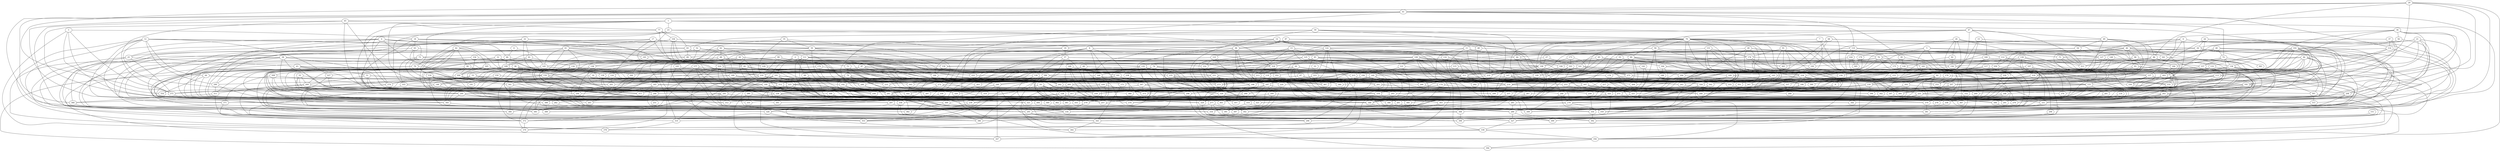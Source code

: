 strict graph "gnp_random_graph(400,0.015)" {
0;
1;
2;
3;
4;
5;
6;
7;
8;
9;
10;
11;
12;
13;
14;
15;
16;
17;
18;
19;
20;
21;
22;
23;
24;
25;
26;
27;
28;
29;
30;
31;
32;
33;
34;
35;
36;
37;
38;
39;
40;
41;
42;
43;
44;
45;
46;
47;
48;
49;
50;
51;
52;
53;
54;
55;
56;
57;
58;
59;
60;
61;
62;
63;
64;
65;
66;
67;
68;
69;
70;
71;
72;
73;
74;
75;
76;
77;
78;
79;
80;
81;
82;
83;
84;
85;
86;
87;
88;
89;
90;
91;
92;
93;
94;
95;
96;
97;
98;
99;
100;
101;
102;
103;
104;
105;
106;
107;
108;
109;
110;
111;
112;
113;
114;
115;
116;
117;
118;
119;
120;
121;
122;
123;
124;
125;
126;
127;
128;
129;
130;
131;
132;
133;
134;
135;
136;
137;
138;
139;
140;
141;
142;
143;
144;
145;
146;
147;
148;
149;
150;
151;
152;
153;
154;
155;
156;
157;
158;
159;
160;
161;
162;
163;
164;
165;
166;
167;
168;
169;
170;
171;
172;
173;
174;
175;
176;
177;
178;
179;
180;
181;
182;
183;
184;
185;
186;
187;
188;
189;
190;
191;
192;
193;
194;
195;
196;
197;
198;
199;
200;
201;
202;
203;
204;
205;
206;
207;
208;
209;
210;
211;
212;
213;
214;
215;
216;
217;
218;
219;
220;
221;
222;
223;
224;
225;
226;
227;
228;
229;
230;
231;
232;
233;
234;
235;
236;
237;
238;
239;
240;
241;
242;
243;
244;
245;
246;
247;
248;
249;
250;
251;
252;
253;
254;
255;
256;
257;
258;
259;
260;
261;
262;
263;
264;
265;
266;
267;
268;
269;
270;
271;
272;
273;
274;
275;
276;
277;
278;
279;
280;
281;
282;
283;
284;
285;
286;
287;
288;
289;
290;
291;
292;
293;
294;
295;
296;
297;
298;
299;
300;
301;
302;
303;
304;
305;
306;
307;
308;
309;
310;
311;
312;
313;
314;
315;
316;
317;
318;
319;
320;
321;
322;
323;
324;
325;
326;
327;
328;
329;
330;
331;
332;
333;
334;
335;
336;
337;
338;
339;
340;
341;
342;
343;
344;
345;
346;
347;
348;
349;
350;
351;
352;
353;
354;
355;
356;
357;
358;
359;
360;
361;
362;
363;
364;
365;
366;
367;
368;
369;
370;
371;
372;
373;
374;
375;
376;
377;
378;
379;
380;
381;
382;
383;
384;
385;
386;
387;
388;
389;
390;
391;
392;
393;
394;
395;
396;
397;
398;
399;
0 -- 145  [is_available=True, prob="0.901058307442"];
0 -- 66  [is_available=True, prob="0.596118494569"];
1 -- 70  [is_available=True, prob="0.0245777880871"];
1 -- 39  [is_available=True, prob="0.136499227866"];
1 -- 359  [is_available=True, prob="0.295504855523"];
1 -- 239  [is_available=True, prob="0.976754024093"];
1 -- 208  [is_available=True, prob="1.0"];
1 -- 274  [is_available=True, prob="0.567581981552"];
1 -- 367  [is_available=True, prob="0.393037540658"];
1 -- 23  [is_available=True, prob="1.0"];
1 -- 283  [is_available=True, prob="1.0"];
2 -- 152  [is_available=True, prob="0.259937661212"];
2 -- 312  [is_available=True, prob="0.0302392309754"];
2 -- 69  [is_available=True, prob="0.518213115582"];
2 -- 222  [is_available=True, prob="1.0"];
2 -- 101  [is_available=True, prob="1.0"];
3 -- 379  [is_available=True, prob="0.216451862983"];
3 -- 18  [is_available=True, prob="0.0484132136954"];
3 -- 354  [is_available=True, prob="0.809746234294"];
3 -- 314  [is_available=True, prob="0.160214294991"];
3 -- 375  [is_available=True, prob="0.176704743882"];
4 -- 66  [is_available=True, prob="0.0909571927669"];
4 -- 370  [is_available=True, prob="0.516185176039"];
4 -- 50  [is_available=True, prob="0.539242557921"];
4 -- 371  [is_available=True, prob="1.0"];
4 -- 180  [is_available=True, prob="0.950868297436"];
4 -- 185  [is_available=True, prob="0.582447565834"];
4 -- 25  [is_available=True, prob="0.951156599064"];
4 -- 317  [is_available=True, prob="0.213991579681"];
5 -- 320  [is_available=True, prob="0.819102481442"];
5 -- 195  [is_available=True, prob="0.0901581052521"];
5 -- 358  [is_available=True, prob="0.881746219606"];
5 -- 398  [is_available=True, prob="1.0"];
5 -- 313  [is_available=True, prob="0.84081118986"];
5 -- 127  [is_available=True, prob="0.647513364844"];
6 -- 194  [is_available=True, prob="0.0828850305857"];
6 -- 259  [is_available=True, prob="0.901493348323"];
6 -- 137  [is_available=True, prob="0.419802056829"];
6 -- 46  [is_available=True, prob="0.528461802231"];
6 -- 291  [is_available=True, prob="0.804590046905"];
6 -- 334  [is_available=True, prob="0.287555571907"];
6 -- 318  [is_available=True, prob="0.00174735665365"];
7 -- 264  [is_available=True, prob="0.781223491459"];
7 -- 186  [is_available=True, prob="0.734401285097"];
7 -- 19  [is_available=True, prob="1.0"];
8 -- 100  [is_available=True, prob="0.389513904078"];
8 -- 75  [is_available=True, prob="0.346400622842"];
8 -- 126  [is_available=True, prob="0.984168402629"];
8 -- 238  [is_available=True, prob="0.079465820665"];
8 -- 144  [is_available=True, prob="0.968386314679"];
8 -- 369  [is_available=True, prob="0.944625534344"];
8 -- 339  [is_available=True, prob="0.21324498992"];
8 -- 190  [is_available=True, prob="0.86129764895"];
8 -- 222  [is_available=True, prob="0.55037426979"];
8 -- 277  [is_available=True, prob="0.898860760714"];
9 -- 248  [is_available=True, prob="0.392679307286"];
9 -- 304  [is_available=True, prob="0.616348977559"];
9 -- 303  [is_available=True, prob="0.880508698648"];
10 -- 128  [is_available=True, prob="0.755367026532"];
10 -- 257  [is_available=True, prob="0.393263192275"];
10 -- 326  [is_available=True, prob="0.181997025078"];
10 -- 237  [is_available=True, prob="0.492887193274"];
10 -- 276  [is_available=True, prob="1.0"];
10 -- 374  [is_available=True, prob="0.653522633208"];
11 -- 64  [is_available=True, prob="0.95605871923"];
11 -- 395  [is_available=True, prob="1.0"];
11 -- 365  [is_available=True, prob="0.715656981777"];
11 -- 399  [is_available=True, prob="0.460131696946"];
11 -- 368  [is_available=True, prob="0.0595857488649"];
11 -- 152  [is_available=True, prob="0.798095962976"];
12 -- 353  [is_available=True, prob="0.179582430518"];
12 -- 290  [is_available=True, prob="1.0"];
12 -- 227  [is_available=True, prob="0.860432372516"];
12 -- 73  [is_available=True, prob="0.768018942025"];
12 -- 44  [is_available=True, prob="0.647487335827"];
12 -- 237  [is_available=True, prob="0.734507789071"];
12 -- 83  [is_available=True, prob="0.443939969249"];
12 -- 297  [is_available=True, prob="1.0"];
12 -- 378  [is_available=True, prob="0.087592752996"];
13 -- 373  [is_available=True, prob="0.339684718918"];
13 -- 361  [is_available=True, prob="0.264493716454"];
13 -- 298  [is_available=True, prob="0.809736682151"];
13 -- 308  [is_available=True, prob="1.0"];
13 -- 85  [is_available=True, prob="0.221739829992"];
13 -- 214  [is_available=True, prob="0.217821723247"];
13 -- 213  [is_available=True, prob="0.786428463014"];
14 -- 334  [is_available=True, prob="1.0"];
14 -- 48  [is_available=True, prob="0.826495908056"];
14 -- 241  [is_available=True, prob="1.0"];
14 -- 211  [is_available=True, prob="0.00346567393232"];
14 -- 122  [is_available=True, prob="0.65405009089"];
14 -- 219  [is_available=True, prob="0.937008441576"];
14 -- 314  [is_available=True, prob="0.975725662943"];
15 -- 225  [is_available=True, prob="0.961419814872"];
15 -- 253  [is_available=True, prob="0.483481047292"];
15 -- 46  [is_available=True, prob="0.578872419426"];
16 -- 212  [is_available=True, prob="0.633975006501"];
16 -- 180  [is_available=True, prob="1.0"];
16 -- 372  [is_available=True, prob="0.269530342186"];
17 -- 356  [is_available=True, prob="0.382637192307"];
17 -- 330  [is_available=True, prob="0.47386215156"];
17 -- 175  [is_available=True, prob="1.0"];
17 -- 178  [is_available=True, prob="0.921839397818"];
17 -- 19  [is_available=True, prob="0.16250204922"];
17 -- 25  [is_available=True, prob="1.0"];
17 -- 124  [is_available=True, prob="0.413164812003"];
17 -- 61  [is_available=True, prob="0.963734490727"];
18 -- 98  [is_available=True, prob="0.373717330961"];
18 -- 363  [is_available=True, prob="0.936016275612"];
18 -- 195  [is_available=True, prob="1.0"];
18 -- 244  [is_available=True, prob="1.0"];
18 -- 190  [is_available=True, prob="0.768127024992"];
18 -- 63  [is_available=True, prob="0.37991028459"];
19 -- 108  [is_available=True, prob="0.133250621711"];
19 -- 57  [is_available=True, prob="0.843100698804"];
19 -- 260  [is_available=True, prob="1.0"];
20 -- 192  [is_available=True, prob="1.0"];
20 -- 343  [is_available=True, prob="0.993245147265"];
20 -- 67  [is_available=True, prob="0.160431590517"];
20 -- 233  [is_available=True, prob="0.893806252669"];
20 -- 266  [is_available=True, prob="0.539330312008"];
20 -- 279  [is_available=True, prob="0.29850409591"];
20 -- 291  [is_available=True, prob="1.0"];
20 -- 213  [is_available=True, prob="0.915857576839"];
20 -- 119  [is_available=True, prob="1.0"];
20 -- 219  [is_available=True, prob="0.133316296889"];
20 -- 286  [is_available=True, prob="0.0968847375872"];
21 -- 34  [is_available=True, prob="0.266014498944"];
21 -- 323  [is_available=True, prob="0.104591103862"];
21 -- 232  [is_available=True, prob="0.156054304525"];
21 -- 75  [is_available=True, prob="1.0"];
21 -- 208  [is_available=True, prob="0.937451132632"];
21 -- 276  [is_available=True, prob="1.0"];
21 -- 186  [is_available=True, prob="0.525161750359"];
22 -- 352  [is_available=True, prob="0.531747015416"];
22 -- 42  [is_available=True, prob="0.11909658534"];
22 -- 139  [is_available=True, prob="1.0"];
22 -- 236  [is_available=True, prob="0.473817680846"];
22 -- 81  [is_available=True, prob="0.827887370339"];
22 -- 282  [is_available=True, prob="0.542682755675"];
23 -- 129  [is_available=True, prob="0.541400410649"];
23 -- 391  [is_available=True, prob="0.43758240691"];
23 -- 78  [is_available=True, prob="1.0"];
23 -- 103  [is_available=True, prob="0.309568984535"];
23 -- 318  [is_available=True, prob="0.0200475065125"];
24 -- 241  [is_available=True, prob="0.803228189563"];
24 -- 34  [is_available=True, prob="0.262898907395"];
24 -- 324  [is_available=True, prob="1.0"];
24 -- 205  [is_available=True, prob="0.960688283301"];
24 -- 257  [is_available=True, prob="0.787895766677"];
25 -- 43  [is_available=True, prob="1.0"];
25 -- 302  [is_available=True, prob="0.861251194853"];
25 -- 372  [is_available=True, prob="0.86799348489"];
25 -- 375  [is_available=True, prob="1.0"];
26 -- 34  [is_available=True, prob="1.0"];
26 -- 92  [is_available=True, prob="0.58815740513"];
26 -- 370  [is_available=True, prob="1.0"];
26 -- 179  [is_available=True, prob="0.00426310994961"];
26 -- 348  [is_available=True, prob="0.748451823418"];
26 -- 254  [is_available=True, prob="0.493046115226"];
27 -- 193  [is_available=True, prob="1.0"];
27 -- 318  [is_available=True, prob="1.0"];
27 -- 198  [is_available=True, prob="0.619071215374"];
28 -- 161  [is_available=True, prob="0.343006901664"];
28 -- 197  [is_available=True, prob="0.118550243703"];
28 -- 167  [is_available=True, prob="0.943930170351"];
28 -- 76  [is_available=True, prob="0.530328605889"];
28 -- 334  [is_available=True, prob="0.448070501645"];
28 -- 342  [is_available=True, prob="0.776092021467"];
29 -- 356  [is_available=True, prob="0.335203093305"];
29 -- 262  [is_available=True, prob="1.0"];
29 -- 41  [is_available=True, prob="0.342284675191"];
29 -- 331  [is_available=True, prob="0.579140804201"];
29 -- 84  [is_available=True, prob="0.168173527094"];
29 -- 86  [is_available=True, prob="0.14552897178"];
29 -- 375  [is_available=True, prob="1.0"];
30 -- 225  [is_available=True, prob="0.929561861006"];
30 -- 293  [is_available=True, prob="0.908879301692"];
30 -- 71  [is_available=True, prob="0.00130290603433"];
30 -- 210  [is_available=True, prob="0.978407490778"];
30 -- 345  [is_available=True, prob="1.0"];
30 -- 124  [is_available=True, prob="1.0"];
31 -- 187  [is_available=True, prob="0.850532581306"];
31 -- 38  [is_available=True, prob="1.0"];
31 -- 369  [is_available=True, prob="0.569233068122"];
31 -- 213  [is_available=True, prob="0.289694269579"];
31 -- 379  [is_available=True, prob="0.355660303111"];
31 -- 373  [is_available=True, prob="0.577939521601"];
32 -- 233  [is_available=True, prob="0.891378726517"];
32 -- 260  [is_available=True, prob="0.0837768567196"];
32 -- 261  [is_available=True, prob="0.892308431351"];
32 -- 345  [is_available=True, prob="0.0299000012932"];
32 -- 249  [is_available=True, prob="1.0"];
33 -- 223  [is_available=True, prob="0.283143469581"];
34 -- 64  [is_available=True, prob="0.417653373635"];
34 -- 293  [is_available=True, prob="0.530229498385"];
34 -- 76  [is_available=True, prob="1.0"];
34 -- 308  [is_available=True, prob="0.444160057515"];
34 -- 315  [is_available=True, prob="0.696857326669"];
34 -- 95  [is_available=True, prob="0.0924377043119"];
35 -- 216  [is_available=True, prob="0.522097438032"];
35 -- 272  [is_available=True, prob="1.0"];
35 -- 50  [is_available=True, prob="1.0"];
35 -- 244  [is_available=True, prob="0.716478480616"];
36 -- 161  [is_available=True, prob="0.151908432999"];
36 -- 355  [is_available=True, prob="1.0"];
36 -- 275  [is_available=True, prob="1.0"];
36 -- 211  [is_available=True, prob="0.350971968885"];
36 -- 182  [is_available=True, prob="1.0"];
36 -- 56  [is_available=True, prob="1.0"];
36 -- 284  [is_available=True, prob="1.0"];
37 -- 304  [is_available=True, prob="1.0"];
37 -- 114  [is_available=True, prob="0.0345520757236"];
37 -- 250  [is_available=True, prob="0.246285436181"];
37 -- 255  [is_available=True, prob="0.240535207047"];
38 -- 233  [is_available=True, prob="0.11715241136"];
38 -- 139  [is_available=True, prob="1.0"];
38 -- 53  [is_available=True, prob="0.56419800437"];
38 -- 393  [is_available=True, prob="0.264865192249"];
38 -- 216  [is_available=True, prob="0.206693778452"];
38 -- 188  [is_available=True, prob="0.0788960083442"];
38 -- 254  [is_available=True, prob="0.184975666172"];
39 -- 120  [is_available=True, prob="0.726283017853"];
39 -- 323  [is_available=True, prob="0.308751077248"];
39 -- 175  [is_available=True, prob="0.0411550062063"];
40 -- 324  [is_available=True, prob="0.493747624888"];
40 -- 72  [is_available=True, prob="1.0"];
40 -- 331  [is_available=True, prob="0.231386361217"];
40 -- 182  [is_available=True, prob="0.190337671171"];
40 -- 89  [is_available=True, prob="1.0"];
40 -- 156  [is_available=True, prob="0.268073525981"];
41 -- 385  [is_available=True, prob="1.0"];
41 -- 327  [is_available=True, prob="1.0"];
41 -- 72  [is_available=True, prob="0.758010052341"];
41 -- 265  [is_available=True, prob="0.502049626393"];
41 -- 114  [is_available=True, prob="0.0353268199736"];
41 -- 110  [is_available=True, prob="1.0"];
41 -- 45  [is_available=True, prob="0.271435765756"];
41 -- 50  [is_available=True, prob="0.537485837081"];
41 -- 366  [is_available=True, prob="0.735825848948"];
42 -- 165  [is_available=True, prob="0.38173203803"];
42 -- 70  [is_available=True, prob="0.904328977231"];
42 -- 335  [is_available=True, prob="1.0"];
42 -- 209  [is_available=True, prob="1.0"];
42 -- 276  [is_available=True, prob="0.0542749889958"];
42 -- 89  [is_available=True, prob="0.76546102566"];
42 -- 90  [is_available=True, prob="0.212817957156"];
43 -- 288  [is_available=True, prob="1.0"];
43 -- 321  [is_available=True, prob="0.692746045767"];
43 -- 312  [is_available=True, prob="0.0144669336105"];
43 -- 306  [is_available=True, prob="1.0"];
43 -- 51  [is_available=True, prob="0.770565382167"];
43 -- 119  [is_available=True, prob="1.0"];
43 -- 248  [is_available=True, prob="0.88665447506"];
44 -- 240  [is_available=True, prob="0.767420381722"];
44 -- 264  [is_available=True, prob="0.603100791673"];
44 -- 354  [is_available=True, prob="0.0768453555777"];
44 -- 278  [is_available=True, prob="0.620146929663"];
45 -- 298  [is_available=True, prob="1.0"];
45 -- 77  [is_available=True, prob="0.492715253342"];
45 -- 146  [is_available=True, prob="0.530862388511"];
45 -- 375  [is_available=True, prob="1.0"];
45 -- 380  [is_available=True, prob="0.362244144969"];
46 -- 96  [is_available=True, prob="0.512123713933"];
46 -- 226  [is_available=True, prob="0.7087324974"];
46 -- 111  [is_available=True, prob="1.0"];
46 -- 303  [is_available=True, prob="1.0"];
46 -- 381  [is_available=True, prob="0.823058986221"];
46 -- 279  [is_available=True, prob="0.992460628281"];
46 -- 155  [is_available=True, prob="0.0111126559682"];
46 -- 93  [is_available=True, prob="1.0"];
47 -- 160  [is_available=True, prob="0.691741070875"];
47 -- 163  [is_available=True, prob="1.0"];
47 -- 78  [is_available=True, prob="0.595743024963"];
47 -- 80  [is_available=True, prob="0.195648581747"];
47 -- 49  [is_available=True, prob="0.776824764148"];
47 -- 83  [is_available=True, prob="0.687783040274"];
47 -- 313  [is_available=True, prob="0.797786475637"];
48 -- 176  [is_available=True, prob="0.49782985499"];
48 -- 320  [is_available=True, prob="1.0"];
48 -- 247  [is_available=True, prob="1.0"];
49 -- 100  [is_available=True, prob="1.0"];
49 -- 54  [is_available=True, prob="1.0"];
49 -- 105  [is_available=True, prob="0.592943101256"];
49 -- 86  [is_available=True, prob="0.529527963577"];
49 -- 186  [is_available=True, prob="1.0"];
49 -- 207  [is_available=True, prob="1.0"];
50 -- 199  [is_available=True, prob="0.7127097316"];
50 -- 303  [is_available=True, prob="0.682562695215"];
50 -- 119  [is_available=True, prob="0.269175075408"];
50 -- 88  [is_available=True, prob="0.72447724581"];
50 -- 265  [is_available=True, prob="0.16690884996"];
50 -- 158  [is_available=True, prob="0.133053717234"];
51 -- 260  [is_available=True, prob="1.0"];
51 -- 271  [is_available=True, prob="0.408083427336"];
51 -- 180  [is_available=True, prob="0.507317675975"];
51 -- 377  [is_available=True, prob="0.864658258744"];
51 -- 253  [is_available=True, prob="0.361195080745"];
52 -- 73  [is_available=True, prob="0.62802741364"];
52 -- 189  [is_available=True, prob="0.487983144486"];
52 -- 341  [is_available=True, prob="0.00337985140227"];
52 -- 293  [is_available=True, prob="0.884644633108"];
53 -- 326  [is_available=True, prob="1.0"];
53 -- 263  [is_available=True, prob="0.156584600701"];
53 -- 360  [is_available=True, prob="1.0"];
53 -- 212  [is_available=True, prob="0.126586506304"];
53 -- 277  [is_available=True, prob="0.660852701581"];
53 -- 375  [is_available=True, prob="0.655366882006"];
54 -- 112  [is_available=True, prob="1.0"];
54 -- 139  [is_available=True, prob="0.815040169436"];
54 -- 207  [is_available=True, prob="1.0"];
55 -- 106  [is_available=True, prob="0.248227026474"];
55 -- 243  [is_available=True, prob="1.0"];
55 -- 395  [is_available=True, prob="0.448446113749"];
55 -- 214  [is_available=True, prob="1.0"];
56 -- 276  [is_available=True, prob="0.797420545178"];
56 -- 102  [is_available=True, prob="1.0"];
57 -- 257  [is_available=True, prob="0.816569636512"];
57 -- 259  [is_available=True, prob="0.325250422691"];
57 -- 164  [is_available=True, prob="1.0"];
57 -- 138  [is_available=True, prob="1.0"];
57 -- 318  [is_available=True, prob="0.839779552078"];
57 -- 126  [is_available=True, prob="0.455931189071"];
58 -- 321  [is_available=True, prob="0.407193466065"];
58 -- 371  [is_available=True, prob="0.861595089505"];
58 -- 308  [is_available=True, prob="0.919175963145"];
58 -- 245  [is_available=True, prob="0.362453727423"];
58 -- 345  [is_available=True, prob="0.171618776044"];
58 -- 152  [is_available=True, prob="1.0"];
58 -- 249  [is_available=True, prob="1.0"];
58 -- 95  [is_available=True, prob="0.0201049861693"];
59 -- 64  [is_available=True, prob="0.00644675893845"];
59 -- 299  [is_available=True, prob="0.621989473667"];
59 -- 78  [is_available=True, prob="0.477851481379"];
59 -- 273  [is_available=True, prob="0.412045557597"];
59 -- 274  [is_available=True, prob="0.382357876204"];
59 -- 372  [is_available=True, prob="0.213343370873"];
60 -- 259  [is_available=True, prob="0.486851571569"];
60 -- 169  [is_available=True, prob="0.828124386264"];
60 -- 249  [is_available=True, prob="0.358564966001"];
60 -- 359  [is_available=True, prob="0.570347816294"];
60 -- 79  [is_available=True, prob="0.674060818891"];
61 -- 320  [is_available=True, prob="0.987648730957"];
61 -- 353  [is_available=True, prob="1.0"];
61 -- 326  [is_available=True, prob="0.857318373448"];
61 -- 145  [is_available=True, prob="0.992205145446"];
61 -- 171  [is_available=True, prob="0.435264801193"];
61 -- 210  [is_available=True, prob="1.0"];
61 -- 80  [is_available=True, prob="1.0"];
61 -- 146  [is_available=True, prob="0.641663285252"];
61 -- 310  [is_available=True, prob="0.116484014126"];
62 -- 257  [is_available=True, prob="0.958662859566"];
62 -- 385  [is_available=True, prob="0.744646853328"];
62 -- 137  [is_available=True, prob="0.222706893791"];
62 -- 300  [is_available=True, prob="1.0"];
62 -- 88  [is_available=True, prob="0.272932697908"];
62 -- 345  [is_available=True, prob="0.21477608625"];
62 -- 186  [is_available=True, prob="1.0"];
63 -- 187  [is_available=True, prob="0.66504832823"];
63 -- 247  [is_available=True, prob="0.260444445056"];
63 -- 370  [is_available=True, prob="0.18410208008"];
63 -- 111  [is_available=True, prob="0.26454227332"];
64 -- 106  [is_available=True, prob="1.0"];
64 -- 397  [is_available=True, prob="1.0"];
64 -- 213  [is_available=True, prob="0.713885498025"];
64 -- 248  [is_available=True, prob="0.425393839027"];
65 -- 136  [is_available=True, prob="0.239947911244"];
65 -- 225  [is_available=True, prob="0.734887781447"];
65 -- 162  [is_available=True, prob="0.833081328862"];
65 -- 198  [is_available=True, prob="0.363341749686"];
66 -- 109  [is_available=True, prob="1.0"];
66 -- 399  [is_available=True, prob="1.0"];
66 -- 307  [is_available=True, prob="1.0"];
66 -- 318  [is_available=True, prob="0.503331701734"];
67 -- 180  [is_available=True, prob="1.0"];
67 -- 379  [is_available=True, prob="0.759436261055"];
67 -- 201  [is_available=True, prob="0.833919001489"];
68 -- 327  [is_available=True, prob="0.533009986413"];
68 -- 98  [is_available=True, prob="0.675506341797"];
68 -- 271  [is_available=True, prob="0.354284386234"];
68 -- 294  [is_available=True, prob="0.244519090688"];
68 -- 119  [is_available=True, prob="0.867578568978"];
69 -- 242  [is_available=True, prob="0.887411926301"];
69 -- 382  [is_available=True, prob="0.554902831535"];
69 -- 381  [is_available=True, prob="1.0"];
70 -- 327  [is_available=True, prob="1.0"];
70 -- 265  [is_available=True, prob="0.793485011354"];
70 -- 116  [is_available=True, prob="0.459747934642"];
70 -- 219  [is_available=True, prob="0.405942864837"];
71 -- 325  [is_available=True, prob="0.837826122438"];
71 -- 79  [is_available=True, prob="0.202755391001"];
72 -- 396  [is_available=True, prob="0.00603486923274"];
72 -- 136  [is_available=True, prob="0.493538498586"];
72 -- 184  [is_available=True, prob="0.574375002169"];
72 -- 157  [is_available=True, prob="0.354273033151"];
72 -- 383  [is_available=True, prob="0.956111265453"];
73 -- 129  [is_available=True, prob="1.0"];
73 -- 322  [is_available=True, prob="0.976416550472"];
73 -- 103  [is_available=True, prob="0.566637574686"];
73 -- 248  [is_available=True, prob="0.0441167203233"];
73 -- 157  [is_available=True, prob="1.0"];
74 -- 288  [is_available=True, prob="1.0"];
74 -- 194  [is_available=True, prob="0.719257837657"];
74 -- 163  [is_available=True, prob="0.400219600644"];
74 -- 197  [is_available=True, prob="0.809655430748"];
74 -- 360  [is_available=True, prob="1.0"];
74 -- 105  [is_available=True, prob="0.268821004188"];
74 -- 303  [is_available=True, prob="0.225874680911"];
74 -- 241  [is_available=True, prob="0.514690767563"];
74 -- 243  [is_available=True, prob="0.408170081401"];
74 -- 212  [is_available=True, prob="1.0"];
74 -- 329  [is_available=True, prob="1.0"];
75 -- 289  [is_available=True, prob="0.223953925372"];
75 -- 344  [is_available=True, prob="1.0"];
75 -- 133  [is_available=True, prob="0.64938606723"];
76 -- 164  [is_available=True, prob="0.414197749866"];
76 -- 137  [is_available=True, prob="0.468925776851"];
76 -- 175  [is_available=True, prob="0.34848673465"];
76 -- 145  [is_available=True, prob="1.0"];
76 -- 252  [is_available=True, prob="0.697695899306"];
76 -- 247  [is_available=True, prob="0.471528136886"];
76 -- 184  [is_available=True, prob="0.292868489186"];
76 -- 159  [is_available=True, prob="0.957857120756"];
77 -- 104  [is_available=True, prob="1.0"];
77 -- 328  [is_available=True, prob="0.260260835889"];
77 -- 83  [is_available=True, prob="0.866192950518"];
77 -- 167  [is_available=True, prob="0.12556564783"];
78 -- 386  [is_available=True, prob="0.847341134026"];
78 -- 155  [is_available=True, prob="0.471364891185"];
78 -- 324  [is_available=True, prob="0.809572607962"];
78 -- 198  [is_available=True, prob="0.488598890205"];
78 -- 233  [is_available=True, prob="0.98741213669"];
78 -- 234  [is_available=True, prob="0.384859869958"];
78 -- 247  [is_available=True, prob="0.796127773399"];
78 -- 333  [is_available=True, prob="0.877694947442"];
78 -- 336  [is_available=True, prob="1.0"];
78 -- 329  [is_available=True, prob="1.0"];
78 -- 184  [is_available=True, prob="1.0"];
78 -- 122  [is_available=True, prob="0.611652467764"];
78 -- 395  [is_available=True, prob="0.205760104022"];
78 -- 298  [is_available=True, prob="0.270608401977"];
78 -- 94  [is_available=True, prob="0.664675096155"];
79 -- 256  [is_available=True, prob="0.641934262985"];
79 -- 259  [is_available=True, prob="0.453591708052"];
79 -- 196  [is_available=True, prob="1.0"];
79 -- 233  [is_available=True, prob="0.284787141112"];
79 -- 273  [is_available=True, prob="0.892324526534"];
79 -- 343  [is_available=True, prob="0.0399552337262"];
79 -- 285  [is_available=True, prob="0.774369847016"];
80 -- 359  [is_available=True, prob="1.0"];
80 -- 264  [is_available=True, prob="0.721554840345"];
80 -- 253  [is_available=True, prob="0.110873339798"];
80 -- 217  [is_available=True, prob="0.631644675451"];
80 -- 153  [is_available=True, prob="1.0"];
80 -- 187  [is_available=True, prob="1.0"];
80 -- 156  [is_available=True, prob="0.00293072787265"];
81 -- 249  [is_available=True, prob="0.426825934433"];
81 -- 266  [is_available=True, prob="0.74539052428"];
81 -- 109  [is_available=True, prob="0.634143186689"];
81 -- 134  [is_available=True, prob="0.567396434156"];
82 -- 258  [is_available=True, prob="1.0"];
82 -- 387  [is_available=True, prob="0.781549036397"];
82 -- 390  [is_available=True, prob="0.921283480442"];
82 -- 230  [is_available=True, prob="0.66850776744"];
82 -- 202  [is_available=True, prob="0.72240496768"];
82 -- 270  [is_available=True, prob="1.0"];
82 -- 369  [is_available=True, prob="1.0"];
82 -- 370  [is_available=True, prob="0.626601610636"];
82 -- 394  [is_available=True, prob="0.129364120945"];
83 -- 366  [is_available=True, prob="0.581088844206"];
83 -- 89  [is_available=True, prob="0.780299207642"];
83 -- 318  [is_available=True, prob="1.0"];
84 -- 129  [is_available=True, prob="0.833531913006"];
84 -- 357  [is_available=True, prob="0.841117658282"];
84 -- 171  [is_available=True, prob="0.0468196370194"];
84 -- 140  [is_available=True, prob="0.220998218609"];
84 -- 221  [is_available=True, prob="1.0"];
84 -- 350  [is_available=True, prob="0.385311019984"];
84 -- 153  [is_available=True, prob="0.544368868539"];
84 -- 157  [is_available=True, prob="0.601418087795"];
84 -- 318  [is_available=True, prob="1.0"];
84 -- 287  [is_available=True, prob="0.129874894452"];
85 -- 196  [is_available=True, prob="0.301141003625"];
85 -- 198  [is_available=True, prob="0.0578660815696"];
85 -- 296  [is_available=True, prob="1.0"];
85 -- 269  [is_available=True, prob="1.0"];
85 -- 328  [is_available=True, prob="1.0"];
85 -- 376  [is_available=True, prob="1.0"];
85 -- 346  [is_available=True, prob="1.0"];
85 -- 222  [is_available=True, prob="1.0"];
86 -- 392  [is_available=True, prob="0.412828671265"];
86 -- 234  [is_available=True, prob="0.305842888112"];
86 -- 203  [is_available=True, prob="1.0"];
86 -- 313  [is_available=True, prob="1.0"];
86 -- 156  [is_available=True, prob="0.231753544618"];
87 -- 244  [is_available=True, prob="0.595754564537"];
87 -- 98  [is_available=True, prob="1.0"];
87 -- 100  [is_available=True, prob="0.832399595349"];
87 -- 333  [is_available=True, prob="0.702097588086"];
87 -- 265  [is_available=True, prob="0.432869059315"];
88 -- 290  [is_available=True, prob="0.780002400763"];
88 -- 166  [is_available=True, prob="1.0"];
88 -- 327  [is_available=True, prob="0.0599407256625"];
88 -- 109  [is_available=True, prob="0.322759707951"];
88 -- 309  [is_available=True, prob="1.0"];
88 -- 310  [is_available=True, prob="0.22558152057"];
88 -- 215  [is_available=True, prob="0.639275702554"];
88 -- 95  [is_available=True, prob="0.275615668741"];
89 -- 250  [is_available=True, prob="1.0"];
89 -- 138  [is_available=True, prob="0.0747331371178"];
90 -- 304  [is_available=True, prob="1.0"];
90 -- 283  [is_available=True, prob="0.543920675527"];
90 -- 204  [is_available=True, prob="0.127835704552"];
90 -- 159  [is_available=True, prob="0.693892624508"];
91 -- 176  [is_available=True, prob="0.688670079344"];
91 -- 370  [is_available=True, prob="1.0"];
91 -- 236  [is_available=True, prob="0.171117587233"];
91 -- 365  [is_available=True, prob="0.96215867797"];
91 -- 263  [is_available=True, prob="1.0"];
92 -- 156  [is_available=True, prob="1.0"];
92 -- 342  [is_available=True, prob="0.567815953749"];
93 -- 162  [is_available=True, prob="0.202868434605"];
93 -- 169  [is_available=True, prob="1.0"];
93 -- 269  [is_available=True, prob="0.120717532871"];
93 -- 367  [is_available=True, prob="0.229934637573"];
93 -- 247  [is_available=True, prob="0.962902103364"];
94 -- 352  [is_available=True, prob="0.461030947609"];
94 -- 252  [is_available=True, prob="0.841771533434"];
94 -- 108  [is_available=True, prob="0.219221234664"];
94 -- 313  [is_available=True, prob="0.573078303608"];
94 -- 188  [is_available=True, prob="0.202721327428"];
94 -- 349  [is_available=True, prob="0.386977212381"];
95 -- 288  [is_available=True, prob="0.847116049594"];
95 -- 329  [is_available=True, prob="0.902179789263"];
95 -- 300  [is_available=True, prob="0.100299968096"];
95 -- 252  [is_available=True, prob="1.0"];
95 -- 189  [is_available=True, prob="0.324561740036"];
95 -- 286  [is_available=True, prob="1.0"];
96 -- 331  [is_available=True, prob="0.95020451606"];
96 -- 219  [is_available=True, prob="0.884010920622"];
96 -- 100  [is_available=True, prob="1.0"];
96 -- 270  [is_available=True, prob="0.0266822557065"];
97 -- 324  [is_available=True, prob="0.100657675599"];
97 -- 294  [is_available=True, prob="1.0"];
97 -- 235  [is_available=True, prob="0.839752640664"];
97 -- 274  [is_available=True, prob="0.770579131885"];
97 -- 216  [is_available=True, prob="0.533911595377"];
97 -- 319  [is_available=True, prob="0.771556469135"];
98 -- 384  [is_available=True, prob="1.0"];
98 -- 399  [is_available=True, prob="0.294731143596"];
98 -- 123  [is_available=True, prob="0.768639280884"];
98 -- 380  [is_available=True, prob="0.826140968839"];
98 -- 254  [is_available=True, prob="1.0"];
98 -- 127  [is_available=True, prob="0.391731366667"];
99 -- 163  [is_available=True, prob="0.588223084779"];
99 -- 134  [is_available=True, prob="0.638876766851"];
99 -- 265  [is_available=True, prob="1.0"];
99 -- 140  [is_available=True, prob="0.237236960271"];
99 -- 205  [is_available=True, prob="1.0"];
99 -- 216  [is_available=True, prob="0.896912855458"];
100 -- 387  [is_available=True, prob="0.667502388439"];
101 -- 258  [is_available=True, prob="0.227669662953"];
101 -- 163  [is_available=True, prob="1.0"];
101 -- 358  [is_available=True, prob="0.802255247005"];
101 -- 103  [is_available=True, prob="1.0"];
101 -- 290  [is_available=True, prob="1.0"];
101 -- 355  [is_available=True, prob="1.0"];
101 -- 245  [is_available=True, prob="0.938159751971"];
101 -- 310  [is_available=True, prob="0.791324470936"];
102 -- 194  [is_available=True, prob="0.129595142757"];
102 -- 133  [is_available=True, prob="0.0142866547478"];
102 -- 136  [is_available=True, prob="1.0"];
102 -- 140  [is_available=True, prob="0.122673677644"];
102 -- 174  [is_available=True, prob="0.0567405573303"];
102 -- 113  [is_available=True, prob="0.795536824604"];
102 -- 302  [is_available=True, prob="0.817065137084"];
102 -- 278  [is_available=True, prob="0.681376773636"];
102 -- 219  [is_available=True, prob="0.942483625727"];
102 -- 350  [is_available=True, prob="1.0"];
102 -- 127  [is_available=True, prob="0.375014230479"];
103 -- 377  [is_available=True, prob="0.777515172684"];
103 -- 334  [is_available=True, prob="0.880361673379"];
104 -- 290  [is_available=True, prob="0.410349787477"];
104 -- 231  [is_available=True, prob="0.514313368023"];
104 -- 194  [is_available=True, prob="1.0"];
104 -- 110  [is_available=True, prob="0.109494182155"];
104 -- 370  [is_available=True, prob="0.102114436642"];
104 -- 211  [is_available=True, prob="0.521024446705"];
105 -- 322  [is_available=True, prob="0.284827584975"];
105 -- 333  [is_available=True, prob="0.2219550629"];
105 -- 399  [is_available=True, prob="1.0"];
105 -- 351  [is_available=True, prob="0.731398728081"];
106 -- 140  [is_available=True, prob="1.0"];
107 -- 137  [is_available=True, prob="1.0"];
107 -- 337  [is_available=True, prob="0.366226997007"];
107 -- 255  [is_available=True, prob="0.984207948848"];
108 -- 147  [is_available=True, prob="0.831649213624"];
108 -- 262  [is_available=True, prob="0.812939892666"];
108 -- 204  [is_available=True, prob="0.622178740217"];
108 -- 338  [is_available=True, prob="0.401376344108"];
108 -- 245  [is_available=True, prob="0.412187400889"];
108 -- 121  [is_available=True, prob="0.628748027787"];
108 -- 378  [is_available=True, prob="0.736003883554"];
108 -- 156  [is_available=True, prob="0.498280124665"];
108 -- 255  [is_available=True, prob="0.135562089357"];
109 -- 289  [is_available=True, prob="0.767590170107"];
109 -- 294  [is_available=True, prob="0.517457335289"];
109 -- 231  [is_available=True, prob="0.796294933492"];
109 -- 396  [is_available=True, prob="1.0"];
109 -- 322  [is_available=True, prob="1.0"];
109 -- 311  [is_available=True, prob="1.0"];
109 -- 350  [is_available=True, prob="0.19239849808"];
110 -- 224  [is_available=True, prob="0.839380501233"];
110 -- 331  [is_available=True, prob="0.570827307507"];
110 -- 141  [is_available=True, prob="1.0"];
110 -- 269  [is_available=True, prob="0.870933888545"];
110 -- 112  [is_available=True, prob="0.209956259383"];
111 -- 295  [is_available=True, prob="0.812159349811"];
111 -- 361  [is_available=True, prob="0.921612345426"];
111 -- 135  [is_available=True, prob="0.263346776735"];
111 -- 397  [is_available=True, prob="0.887721123983"];
111 -- 242  [is_available=True, prob="0.885376592126"];
111 -- 340  [is_available=True, prob="0.601811556597"];
111 -- 191  [is_available=True, prob="1.0"];
112 -- 362  [is_available=True, prob="0.598933090608"];
112 -- 395  [is_available=True, prob="0.796613734289"];
112 -- 120  [is_available=True, prob="1.0"];
112 -- 250  [is_available=True, prob="0.982610108595"];
112 -- 330  [is_available=True, prob="1.0"];
113 -- 336  [is_available=True, prob="0.867650995367"];
113 -- 230  [is_available=True, prob="0.280408582352"];
113 -- 208  [is_available=True, prob="0.837971994988"];
113 -- 214  [is_available=True, prob="0.756089711214"];
113 -- 317  [is_available=True, prob="0.566892032652"];
114 -- 398  [is_available=True, prob="1.0"];
114 -- 273  [is_available=True, prob="1.0"];
114 -- 254  [is_available=True, prob="0.238888928871"];
114 -- 127  [is_available=True, prob="0.313449119166"];
115 -- 226  [is_available=True, prob="0.667837479926"];
115 -- 211  [is_available=True, prob="0.99957586503"];
115 -- 242  [is_available=True, prob="1.0"];
116 -- 289  [is_available=True, prob="0.0392237167058"];
116 -- 228  [is_available=True, prob="1.0"];
116 -- 340  [is_available=True, prob="0.312617210175"];
116 -- 341  [is_available=True, prob="0.485416268856"];
116 -- 276  [is_available=True, prob="0.634825728567"];
116 -- 191  [is_available=True, prob="1.0"];
117 -- 289  [is_available=True, prob="0.149281147014"];
117 -- 234  [is_available=True, prob="0.119548540535"];
117 -- 214  [is_available=True, prob="0.606397179384"];
117 -- 361  [is_available=True, prob="0.70158237468"];
118 -- 370  [is_available=True, prob="0.457453318597"];
118 -- 363  [is_available=True, prob="0.403516840501"];
118 -- 261  [is_available=True, prob="0.884817389617"];
119 -- 162  [is_available=True, prob="0.688929972955"];
119 -- 355  [is_available=True, prob="0.471333002095"];
119 -- 155  [is_available=True, prob="0.91086538009"];
119 -- 284  [is_available=True, prob="1.0"];
120 -- 384  [is_available=True, prob="0.919464660196"];
120 -- 211  [is_available=True, prob="0.108232708481"];
120 -- 377  [is_available=True, prob="0.110515794722"];
120 -- 153  [is_available=True, prob="1.0"];
121 -- 348  [is_available=True, prob="0.514592692189"];
121 -- 140  [is_available=True, prob="1.0"];
121 -- 230  [is_available=True, prob="0.594700057472"];
122 -- 132  [is_available=True, prob="1.0"];
122 -- 277  [is_available=True, prob="1.0"];
122 -- 240  [is_available=True, prob="1.0"];
122 -- 340  [is_available=True, prob="0.401546679535"];
122 -- 152  [is_available=True, prob="1.0"];
122 -- 125  [is_available=True, prob="0.731445104818"];
122 -- 223  [is_available=True, prob="1.0"];
123 -- 152  [is_available=True, prob="1.0"];
123 -- 392  [is_available=True, prob="0.612316404739"];
123 -- 263  [is_available=True, prob="0.549002417409"];
124 -- 225  [is_available=True, prob="1.0"];
124 -- 229  [is_available=True, prob="0.826392922798"];
124 -- 283  [is_available=True, prob="0.413072328159"];
124 -- 350  [is_available=True, prob="0.401863239444"];
125 -- 293  [is_available=True, prob="0.220804188165"];
125 -- 235  [is_available=True, prob="0.401784426028"];
125 -- 141  [is_available=True, prob="0.432655698676"];
125 -- 135  [is_available=True, prob="0.946164209848"];
126 -- 355  [is_available=True, prob="0.909125661742"];
126 -- 239  [is_available=True, prob="0.103818368264"];
126 -- 146  [is_available=True, prob="0.498642052091"];
126 -- 387  [is_available=True, prob="0.890479105486"];
127 -- 236  [is_available=True, prob="0.561803079062"];
127 -- 269  [is_available=True, prob="1.0"];
127 -- 158  [is_available=True, prob="0.917782282326"];
128 -- 323  [is_available=True, prob="0.0354735088033"];
128 -- 357  [is_available=True, prob="0.0438130368075"];
128 -- 363  [is_available=True, prob="0.304811236742"];
128 -- 364  [is_available=True, prob="0.962797407935"];
128 -- 239  [is_available=True, prob="0.586280237936"];
129 -- 233  [is_available=True, prob="0.402865717754"];
130 -- 232  [is_available=True, prob="1.0"];
130 -- 267  [is_available=True, prob="0.575612443105"];
130 -- 396  [is_available=True, prob="0.98263898148"];
130 -- 183  [is_available=True, prob="1.0"];
130 -- 313  [is_available=True, prob="0.94305629687"];
130 -- 284  [is_available=True, prob="0.183059565902"];
131 -- 388  [is_available=True, prob="0.6121212241"];
131 -- 338  [is_available=True, prob="0.943089174319"];
131 -- 176  [is_available=True, prob="0.132862143677"];
131 -- 242  [is_available=True, prob="0.702892329663"];
131 -- 278  [is_available=True, prob="1.0"];
131 -- 351  [is_available=True, prob="0.345148863722"];
132 -- 392  [is_available=True, prob="0.0150391530704"];
132 -- 387  [is_available=True, prob="0.287480506465"];
132 -- 162  [is_available=True, prob="0.513489077042"];
132 -- 198  [is_available=True, prob="0.22902819703"];
133 -- 389  [is_available=True, prob="0.610866478549"];
133 -- 231  [is_available=True, prob="0.136383962694"];
134 -- 357  [is_available=True, prob="0.0826222394982"];
134 -- 234  [is_available=True, prob="1.0"];
134 -- 381  [is_available=True, prob="0.847896447151"];
134 -- 304  [is_available=True, prob="1.0"];
134 -- 246  [is_available=True, prob="0.0732912496669"];
134 -- 345  [is_available=True, prob="1.0"];
134 -- 189  [is_available=True, prob="0.81866238048"];
135 -- 321  [is_available=True, prob="0.193890391462"];
135 -- 296  [is_available=True, prob="0.0266799677984"];
135 -- 140  [is_available=True, prob="0.0689877302787"];
135 -- 144  [is_available=True, prob="0.49549129078"];
135 -- 185  [is_available=True, prob="0.953976040168"];
135 -- 254  [is_available=True, prob="0.975447138646"];
136 -- 226  [is_available=True, prob="0.89391703902"];
136 -- 356  [is_available=True, prob="1.0"];
136 -- 330  [is_available=True, prob="0.0256992081733"];
136 -- 301  [is_available=True, prob="1.0"];
136 -- 374  [is_available=True, prob="0.35378620579"];
136 -- 218  [is_available=True, prob="0.073564804422"];
136 -- 314  [is_available=True, prob="1.0"];
137 -- 392  [is_available=True, prob="0.586003915349"];
137 -- 332  [is_available=True, prob="0.231071999039"];
137 -- 330  [is_available=True, prob="1.0"];
137 -- 301  [is_available=True, prob="0.205895090356"];
137 -- 155  [is_available=True, prob="0.780583990714"];
138 -- 394  [is_available=True, prob="0.979029118634"];
138 -- 159  [is_available=True, prob="0.993984117381"];
138 -- 246  [is_available=True, prob="1.0"];
139 -- 192  [is_available=True, prob="1.0"];
139 -- 269  [is_available=True, prob="1.0"];
139 -- 369  [is_available=True, prob="0.573668282327"];
140 -- 212  [is_available=True, prob="1.0"];
140 -- 200  [is_available=True, prob="0.327682985631"];
140 -- 324  [is_available=True, prob="0.994758756162"];
140 -- 334  [is_available=True, prob="0.35194978471"];
140 -- 272  [is_available=True, prob="1.0"];
140 -- 187  [is_available=True, prob="0.19230273446"];
141 -- 147  [is_available=True, prob="0.702938356043"];
141 -- 275  [is_available=True, prob="0.740697512821"];
141 -- 372  [is_available=True, prob="0.782006575375"];
141 -- 215  [is_available=True, prob="0.567203680419"];
141 -- 219  [is_available=True, prob="0.393766943375"];
142 -- 299  [is_available=True, prob="0.0773194938572"];
142 -- 221  [is_available=True, prob="1.0"];
142 -- 190  [is_available=True, prob="1.0"];
143 -- 216  [is_available=True, prob="1.0"];
143 -- 379  [is_available=True, prob="0.882748665073"];
143 -- 316  [is_available=True, prob="0.709801085752"];
144 -- 171  [is_available=True, prob="0.337462368373"];
144 -- 304  [is_available=True, prob="0.755410072337"];
144 -- 232  [is_available=True, prob="0.126433114971"];
144 -- 212  [is_available=True, prob="0.314819722955"];
145 -- 324  [is_available=True, prob="1.0"];
145 -- 296  [is_available=True, prob="0.84807007394"];
145 -- 362  [is_available=True, prob="0.740498338948"];
145 -- 236  [is_available=True, prob="0.84942289043"];
145 -- 334  [is_available=True, prob="0.651481350968"];
145 -- 214  [is_available=True, prob="0.170382246708"];
146 -- 372  [is_available=True, prob="0.756879302421"];
146 -- 348  [is_available=True, prob="0.255782422173"];
147 -- 363  [is_available=True, prob="1.0"];
147 -- 292  [is_available=True, prob="0.834922965489"];
147 -- 167  [is_available=True, prob="0.762830846505"];
147 -- 299  [is_available=True, prob="1.0"];
147 -- 180  [is_available=True, prob="1.0"];
147 -- 252  [is_available=True, prob="0.182553764862"];
148 -- 184  [is_available=True, prob="1.0"];
148 -- 313  [is_available=True, prob="1.0"];
148 -- 218  [is_available=True, prob="0.217763074827"];
148 -- 236  [is_available=True, prob="0.922632060516"];
149 -- 315  [is_available=True, prob="0.493550963358"];
149 -- 386  [is_available=True, prob="1.0"];
149 -- 259  [is_available=True, prob="0.145563612787"];
149 -- 181  [is_available=True, prob="0.686109372417"];
149 -- 205  [is_available=True, prob="1.0"];
150 -- 274  [is_available=True, prob="0.963443785292"];
150 -- 174  [is_available=True, prob="1.0"];
151 -- 309  [is_available=True, prob="1.0"];
152 -- 187  [is_available=True, prob="0.577451558691"];
152 -- 231  [is_available=True, prob="0.116365102729"];
152 -- 279  [is_available=True, prob="0.615286029732"];
153 -- 230  [is_available=True, prob="0.618316500181"];
154 -- 337  [is_available=True, prob="1.0"];
154 -- 386  [is_available=True, prob="0.64329934046"];
154 -- 204  [is_available=True, prob="0.327097831622"];
154 -- 389  [is_available=True, prob="1.0"];
154 -- 158  [is_available=True, prob="0.991081901938"];
155 -- 355  [is_available=True, prob="0.301038011277"];
155 -- 197  [is_available=True, prob="0.221297359475"];
155 -- 295  [is_available=True, prob="1.0"];
155 -- 360  [is_available=True, prob="0.580610225538"];
155 -- 281  [is_available=True, prob="1.0"];
156 -- 294  [is_available=True, prob="0.641439164453"];
156 -- 376  [is_available=True, prob="0.792005978366"];
157 -- 231  [is_available=True, prob="0.562249308054"];
157 -- 298  [is_available=True, prob="0.12666574178"];
157 -- 168  [is_available=True, prob="0.291479392604"];
157 -- 178  [is_available=True, prob="0.297569386001"];
157 -- 312  [is_available=True, prob="0.0414663756439"];
158 -- 211  [is_available=True, prob="0.0128570705321"];
158 -- 190  [is_available=True, prob="0.339367154144"];
159 -- 320  [is_available=True, prob="0.688895257026"];
159 -- 295  [is_available=True, prob="0.941077679397"];
159 -- 182  [is_available=True, prob="1.0"];
159 -- 345  [is_available=True, prob="1.0"];
160 -- 256  [is_available=True, prob="0.193717313543"];
160 -- 296  [is_available=True, prob="0.339783688731"];
160 -- 210  [is_available=True, prob="1.0"];
161 -- 327  [is_available=True, prob="0.501997190535"];
161 -- 201  [is_available=True, prob="0.584696611497"];
162 -- 289  [is_available=True, prob="1.0"];
162 -- 343  [is_available=True, prob="0.745783359021"];
163 -- 322  [is_available=True, prob="0.00555417936299"];
164 -- 234  [is_available=True, prob="0.527582390414"];
164 -- 188  [is_available=True, prob="1.0"];
164 -- 325  [is_available=True, prob="0.671338527496"];
165 -- 389  [is_available=True, prob="0.525203542432"];
165 -- 204  [is_available=True, prob="0.655285816367"];
165 -- 300  [is_available=True, prob="0.43903796192"];
165 -- 243  [is_available=True, prob="0.450366881139"];
165 -- 213  [is_available=True, prob="0.966914605227"];
165 -- 346  [is_available=True, prob="1.0"];
166 -- 257  [is_available=True, prob="0.864004030515"];
166 -- 348  [is_available=True, prob="0.169815719752"];
166 -- 391  [is_available=True, prob="0.17097623837"];
167 -- 168  [is_available=True, prob="0.981905086477"];
167 -- 342  [is_available=True, prob="0.252717128086"];
167 -- 249  [is_available=True, prob="0.227208133032"];
168 -- 306  [is_available=True, prob="0.967204313342"];
168 -- 303  [is_available=True, prob="0.353313023885"];
168 -- 277  [is_available=True, prob="0.294724229137"];
169 -- 186  [is_available=True, prob="0.202094957529"];
169 -- 302  [is_available=True, prob="0.307891352453"];
169 -- 375  [is_available=True, prob="0.841021106818"];
170 -- 288  [is_available=True, prob="0.34317637795"];
170 -- 252  [is_available=True, prob="0.395572513818"];
170 -- 381  [is_available=True, prob="0.189236273755"];
171 -- 343  [is_available=True, prob="0.610148966753"];
172 -- 241  [is_available=True, prob="0.055678745638"];
172 -- 366  [is_available=True, prob="0.990743216388"];
172 -- 190  [is_available=True, prob="0.40301601582"];
173 -- 193  [is_available=True, prob="0.100951363256"];
173 -- 348  [is_available=True, prob="0.280469952286"];
173 -- 198  [is_available=True, prob="0.298081097328"];
174 -- 256  [is_available=True, prob="1.0"];
174 -- 258  [is_available=True, prob="0.996405175217"];
174 -- 391  [is_available=True, prob="1.0"];
175 -- 385  [is_available=True, prob="0.749216101941"];
175 -- 199  [is_available=True, prob="1.0"];
176 -- 229  [is_available=True, prob="1.0"];
176 -- 232  [is_available=True, prob="1.0"];
176 -- 331  [is_available=True, prob="1.0"];
176 -- 183  [is_available=True, prob="1.0"];
176 -- 318  [is_available=True, prob="0.62647990521"];
177 -- 289  [is_available=True, prob="0.807742485111"];
177 -- 194  [is_available=True, prob="1.0"];
177 -- 355  [is_available=True, prob="0.571496911967"];
177 -- 385  [is_available=True, prob="1.0"];
177 -- 297  [is_available=True, prob="0.921709723813"];
177 -- 387  [is_available=True, prob="0.124184643425"];
177 -- 227  [is_available=True, prob="1.0"];
178 -- 217  [is_available=True, prob="0.488888116637"];
179 -- 305  [is_available=True, prob="0.699850711997"];
179 -- 196  [is_available=True, prob="1.0"];
180 -- 256  [is_available=True, prob="0.0765843981879"];
180 -- 259  [is_available=True, prob="0.747669086453"];
180 -- 329  [is_available=True, prob="1.0"];
180 -- 244  [is_available=True, prob="0.0831109941298"];
180 -- 279  [is_available=True, prob="0.72550692137"];
180 -- 319  [is_available=True, prob="0.471532454364"];
181 -- 322  [is_available=True, prob="0.625507328237"];
181 -- 214  [is_available=True, prob="0.0139599737313"];
181 -- 298  [is_available=True, prob="1.0"];
181 -- 374  [is_available=True, prob="0.546048212066"];
181 -- 220  [is_available=True, prob="0.746703616143"];
182 -- 291  [is_available=True, prob="0.532584324961"];
182 -- 237  [is_available=True, prob="0.822134358583"];
182 -- 208  [is_available=True, prob="0.953885448487"];
182 -- 376  [is_available=True, prob="1.0"];
182 -- 228  [is_available=True, prob="0.785849542335"];
183 -- 226  [is_available=True, prob="0.25027977292"];
183 -- 325  [is_available=True, prob="0.852661959287"];
183 -- 202  [is_available=True, prob="0.044343459039"];
183 -- 206  [is_available=True, prob="1.0"];
183 -- 399  [is_available=True, prob="0.355444979611"];
184 -- 203  [is_available=True, prob="0.608327961942"];
184 -- 232  [is_available=True, prob="0.962451913882"];
184 -- 270  [is_available=True, prob="0.942130620747"];
185 -- 384  [is_available=True, prob="0.0417979971436"];
185 -- 388  [is_available=True, prob="0.329239348702"];
185 -- 350  [is_available=True, prob="0.697626049164"];
185 -- 377  [is_available=True, prob="0.553179885597"];
186 -- 361  [is_available=True, prob="0.80899736034"];
186 -- 248  [is_available=True, prob="0.344101325445"];
186 -- 287  [is_available=True, prob="0.844769829352"];
187 -- 336  [is_available=True, prob="0.217845162558"];
187 -- 355  [is_available=True, prob="1.0"];
187 -- 357  [is_available=True, prob="0.479234491927"];
187 -- 200  [is_available=True, prob="0.423969496757"];
187 -- 246  [is_available=True, prob="0.463594248478"];
187 -- 314  [is_available=True, prob="0.504972485218"];
187 -- 317  [is_available=True, prob="0.809273076904"];
188 -- 357  [is_available=True, prob="1.0"];
189 -- 212  [is_available=True, prob="0.258071087576"];
189 -- 221  [is_available=True, prob="0.204063324365"];
189 -- 382  [is_available=True, prob="0.302635826502"];
190 -- 201  [is_available=True, prob="0.420571062863"];
190 -- 270  [is_available=True, prob="0.990831851239"];
192 -- 241  [is_available=True, prob="0.750130380431"];
192 -- 386  [is_available=True, prob="0.250095747135"];
193 -- 321  [is_available=True, prob="0.649967905548"];
193 -- 291  [is_available=True, prob="0.202907371997"];
193 -- 199  [is_available=True, prob="0.445320438036"];
193 -- 211  [is_available=True, prob="0.449487349203"];
193 -- 314  [is_available=True, prob="1.0"];
193 -- 283  [is_available=True, prob="0.257061236374"];
194 -- 228  [is_available=True, prob="0.40039338388"];
194 -- 207  [is_available=True, prob="0.241545635681"];
194 -- 292  [is_available=True, prob="0.253564650819"];
195 -- 272  [is_available=True, prob="1.0"];
195 -- 377  [is_available=True, prob="0.36845754511"];
196 -- 329  [is_available=True, prob="0.407107142063"];
196 -- 246  [is_available=True, prob="0.256708991756"];
197 -- 306  [is_available=True, prob="0.787044388231"];
198 -- 275  [is_available=True, prob="0.791015629222"];
198 -- 211  [is_available=True, prob="0.617722111488"];
198 -- 216  [is_available=True, prob="0.620153879963"];
199 -- 233  [is_available=True, prob="1.0"];
200 -- 384  [is_available=True, prob="0.973331642467"];
200 -- 316  [is_available=True, prob="0.0325487901405"];
200 -- 329  [is_available=True, prob="0.316226989159"];
201 -- 301  [is_available=True, prob="0.542975438695"];
201 -- 316  [is_available=True, prob="1.0"];
201 -- 254  [is_available=True, prob="0.00639772053529"];
202 -- 393  [is_available=True, prob="0.603951384898"];
202 -- 269  [is_available=True, prob="1.0"];
202 -- 342  [is_available=True, prob="0.587611316149"];
203 -- 259  [is_available=True, prob="0.676469679082"];
203 -- 205  [is_available=True, prob="1.0"];
203 -- 337  [is_available=True, prob="0.750310591645"];
203 -- 281  [is_available=True, prob="0.681073328421"];
204 -- 205  [is_available=True, prob="0.746013730105"];
204 -- 241  [is_available=True, prob="0.543526552072"];
204 -- 343  [is_available=True, prob="1.0"];
204 -- 287  [is_available=True, prob="1.0"];
205 -- 329  [is_available=True, prob="1.0"];
205 -- 279  [is_available=True, prob="0.0690952456194"];
205 -- 255  [is_available=True, prob="0.621340535301"];
206 -- 398  [is_available=True, prob="0.383869002812"];
207 -- 373  [is_available=True, prob="1.0"];
207 -- 271  [is_available=True, prob="0.563552050533"];
208 -- 297  [is_available=True, prob="0.248469668176"];
208 -- 270  [is_available=True, prob="0.0730845182684"];
208 -- 381  [is_available=True, prob="1.0"];
209 -- 371  [is_available=True, prob="0.777855340768"];
209 -- 346  [is_available=True, prob="1.0"];
209 -- 274  [is_available=True, prob="0.0883535800626"];
209 -- 303  [is_available=True, prob="0.800119316044"];
210 -- 228  [is_available=True, prob="0.848476208119"];
210 -- 362  [is_available=True, prob="0.51784805293"];
210 -- 364  [is_available=True, prob="0.834138406592"];
210 -- 275  [is_available=True, prob="0.307164485035"];
210 -- 246  [is_available=True, prob="0.940804334958"];
210 -- 222  [is_available=True, prob="0.531864633382"];
211 -- 257  [is_available=True, prob="0.636527906172"];
211 -- 266  [is_available=True, prob="0.409935304495"];
211 -- 331  [is_available=True, prob="1.0"];
211 -- 367  [is_available=True, prob="1.0"];
211 -- 247  [is_available=True, prob="0.555399566262"];
212 -- 256  [is_available=True, prob="0.735941732865"];
212 -- 280  [is_available=True, prob="0.757184217728"];
212 -- 298  [is_available=True, prob="0.690126491884"];
213 -- 387  [is_available=True, prob="0.902058661269"];
213 -- 264  [is_available=True, prob="1.0"];
213 -- 253  [is_available=True, prob="1.0"];
214 -- 278  [is_available=True, prob="0.706199171106"];
214 -- 312  [is_available=True, prob="1.0"];
214 -- 377  [is_available=True, prob="0.362394034568"];
215 -- 325  [is_available=True, prob="0.144537060371"];
215 -- 295  [is_available=True, prob="0.677922766051"];
216 -- 225  [is_available=True, prob="0.542383565351"];
216 -- 299  [is_available=True, prob="1.0"];
216 -- 372  [is_available=True, prob="0.319218277716"];
216 -- 316  [is_available=True, prob="0.0480928529836"];
217 -- 258  [is_available=True, prob="0.025078071992"];
217 -- 221  [is_available=True, prob="1.0"];
218 -- 232  [is_available=True, prob="0.611441996524"];
218 -- 340  [is_available=True, prob="0.338764819668"];
218 -- 283  [is_available=True, prob="0.916840823265"];
218 -- 264  [is_available=True, prob="0.147611306533"];
219 -- 220  [is_available=True, prob="0.660764413778"];
220 -- 386  [is_available=True, prob="1.0"];
221 -- 314  [is_available=True, prob="0.085283780767"];
222 -- 242  [is_available=True, prob="1.0"];
223 -- 341  [is_available=True, prob="1.0"];
223 -- 254  [is_available=True, prob="1.0"];
223 -- 273  [is_available=True, prob="0.209250375834"];
224 -- 305  [is_available=True, prob="0.113855536263"];
224 -- 291  [is_available=True, prob="1.0"];
224 -- 365  [is_available=True, prob="0.12825881409"];
225 -- 358  [is_available=True, prob="1.0"];
225 -- 348  [is_available=True, prob="1.0"];
225 -- 241  [is_available=True, prob="1.0"];
225 -- 361  [is_available=True, prob="1.0"];
225 -- 347  [is_available=True, prob="0.23062349628"];
225 -- 312  [is_available=True, prob="0.291640395104"];
226 -- 239  [is_available=True, prob="0.684411612587"];
226 -- 252  [is_available=True, prob="0.432794944102"];
227 -- 380  [is_available=True, prob="0.977031443492"];
227 -- 241  [is_available=True, prob="0.928760213087"];
228 -- 323  [is_available=True, prob="0.107786804178"];
228 -- 393  [is_available=True, prob="1.0"];
228 -- 282  [is_available=True, prob="1.0"];
228 -- 349  [is_available=True, prob="0.311787744619"];
229 -- 312  [is_available=True, prob="0.947413422405"];
229 -- 373  [is_available=True, prob="0.798785100991"];
229 -- 377  [is_available=True, prob="0.823806494277"];
230 -- 325  [is_available=True, prob="0.619260320707"];
230 -- 396  [is_available=True, prob="0.958710614832"];
230 -- 370  [is_available=True, prob="0.990738444458"];
230 -- 308  [is_available=True, prob="0.759915387885"];
230 -- 317  [is_available=True, prob="1.0"];
231 -- 289  [is_available=True, prob="1.0"];
231 -- 259  [is_available=True, prob="0.495052109386"];
231 -- 329  [is_available=True, prob="0.48858932535"];
231 -- 240  [is_available=True, prob="0.736189267614"];
231 -- 387  [is_available=True, prob="0.449173034251"];
231 -- 348  [is_available=True, prob="0.573263683211"];
232 -- 395  [is_available=True, prob="0.857480784812"];
232 -- 293  [is_available=True, prob="0.64611311945"];
232 -- 262  [is_available=True, prob="1.0"];
232 -- 298  [is_available=True, prob="0.31958569394"];
232 -- 331  [is_available=True, prob="0.852630745823"];
233 -- 284  [is_available=True, prob="0.774443591403"];
233 -- 317  [is_available=True, prob="1.0"];
234 -- 398  [is_available=True, prob="0.110679059024"];
234 -- 243  [is_available=True, prob="0.394943155781"];
234 -- 344  [is_available=True, prob="0.562795971566"];
235 -- 323  [is_available=True, prob="1.0"];
235 -- 267  [is_available=True, prob="0.925941881618"];
235 -- 302  [is_available=True, prob="1.0"];
235 -- 273  [is_available=True, prob="1.0"];
235 -- 284  [is_available=True, prob="0.968833870154"];
236 -- 237  [is_available=True, prob="1.0"];
237 -- 369  [is_available=True, prob="0.102243051121"];
238 -- 307  [is_available=True, prob="0.258138105977"];
238 -- 396  [is_available=True, prob="0.291823859567"];
239 -- 372  [is_available=True, prob="0.501622097371"];
240 -- 322  [is_available=True, prob="0.204796282542"];
240 -- 241  [is_available=True, prob="0.346737885653"];
240 -- 338  [is_available=True, prob="0.922076231359"];
240 -- 347  [is_available=True, prob="1.0"];
240 -- 319  [is_available=True, prob="0.160787230282"];
241 -- 304  [is_available=True, prob="0.340112704802"];
241 -- 279  [is_available=True, prob="0.933721757751"];
241 -- 329  [is_available=True, prob="0.246786843926"];
242 -- 298  [is_available=True, prob="1.0"];
242 -- 299  [is_available=True, prob="1.0"];
242 -- 379  [is_available=True, prob="0.192169028149"];
243 -- 268  [is_available=True, prob="0.677451315672"];
244 -- 265  [is_available=True, prob="1.0"];
244 -- 372  [is_available=True, prob="0.613714261938"];
245 -- 385  [is_available=True, prob="0.985349724692"];
245 -- 358  [is_available=True, prob="0.381090360981"];
245 -- 371  [is_available=True, prob="1.0"];
245 -- 312  [is_available=True, prob="0.897281855119"];
246 -- 385  [is_available=True, prob="1.0"];
246 -- 251  [is_available=True, prob="0.0586437729272"];
247 -- 289  [is_available=True, prob="0.47744310119"];
247 -- 332  [is_available=True, prob="0.414654885606"];
248 -- 359  [is_available=True, prob="0.312268393397"];
248 -- 399  [is_available=True, prob="0.683217251431"];
248 -- 278  [is_available=True, prob="0.567486058333"];
249 -- 361  [is_available=True, prob="0.444865027075"];
249 -- 312  [is_available=True, prob="1.0"];
249 -- 345  [is_available=True, prob="1.0"];
250 -- 399  [is_available=True, prob="1.0"];
250 -- 319  [is_available=True, prob="0.344065992528"];
253 -- 270  [is_available=True, prob="1.0"];
253 -- 271  [is_available=True, prob="0.495297348058"];
254 -- 261  [is_available=True, prob="0.255850765744"];
254 -- 347  [is_available=True, prob="0.884145032628"];
255 -- 257  [is_available=True, prob="0.148138388216"];
255 -- 291  [is_available=True, prob="0.904736135623"];
255 -- 389  [is_available=True, prob="0.910964690538"];
257 -- 399  [is_available=True, prob="0.231006446974"];
258 -- 350  [is_available=True, prob="0.59521409552"];
260 -- 372  [is_available=True, prob="0.018455023517"];
260 -- 311  [is_available=True, prob="0.982154574845"];
260 -- 287  [is_available=True, prob="1.0"];
261 -- 289  [is_available=True, prob="0.766167635762"];
262 -- 336  [is_available=True, prob="0.102554712173"];
262 -- 392  [is_available=True, prob="0.127187693865"];
262 -- 306  [is_available=True, prob="1.0"];
262 -- 276  [is_available=True, prob="0.0661890804034"];
262 -- 350  [is_available=True, prob="1.0"];
263 -- 320  [is_available=True, prob="0.942736654529"];
266 -- 271  [is_available=True, prob="0.962621205738"];
267 -- 316  [is_available=True, prob="0.986764313419"];
267 -- 335  [is_available=True, prob="1.0"];
268 -- 331  [is_available=True, prob="1.0"];
269 -- 296  [is_available=True, prob="0.0250536832025"];
271 -- 370  [is_available=True, prob="0.823646147947"];
271 -- 362  [is_available=True, prob="0.00885702160411"];
271 -- 346  [is_available=True, prob="0.529340172568"];
272 -- 385  [is_available=True, prob="0.251498897577"];
272 -- 363  [is_available=True, prob="0.0984312894525"];
272 -- 317  [is_available=True, prob="0.452401570724"];
272 -- 287  [is_available=True, prob="1.0"];
274 -- 380  [is_available=True, prob="0.883055491899"];
275 -- 390  [is_available=True, prob="1.0"];
275 -- 328  [is_available=True, prob="0.751418568861"];
277 -- 326  [is_available=True, prob="0.117086248704"];
277 -- 327  [is_available=True, prob="0.45268404776"];
277 -- 302  [is_available=True, prob="0.297603650061"];
277 -- 316  [is_available=True, prob="0.711337253493"];
278 -- 359  [is_available=True, prob="0.267714034329"];
278 -- 397  [is_available=True, prob="0.441691985402"];
279 -- 334  [is_available=True, prob="1.0"];
279 -- 380  [is_available=True, prob="0.868004655406"];
280 -- 355  [is_available=True, prob="0.994522544183"];
280 -- 347  [is_available=True, prob="0.138326004028"];
280 -- 335  [is_available=True, prob="0.206282452571"];
281 -- 363  [is_available=True, prob="1.0"];
281 -- 285  [is_available=True, prob="0.916174753261"];
282 -- 295  [is_available=True, prob="0.12818108284"];
284 -- 374  [is_available=True, prob="0.0179380640584"];
284 -- 314  [is_available=True, prob="0.730721977671"];
285 -- 289  [is_available=True, prob="0.00736106661746"];
286 -- 353  [is_available=True, prob="0.392146583638"];
286 -- 297  [is_available=True, prob="0.168654553515"];
286 -- 397  [is_available=True, prob="0.735216939625"];
286 -- 333  [is_available=True, prob="0.36743555541"];
288 -- 320  [is_available=True, prob="0.535352329546"];
288 -- 304  [is_available=True, prob="0.0360102876981"];
289 -- 327  [is_available=True, prob="0.155122070981"];
289 -- 309  [is_available=True, prob="0.83740449665"];
290 -- 312  [is_available=True, prob="0.39641093241"];
290 -- 311  [is_available=True, prob="1.0"];
293 -- 371  [is_available=True, prob="0.949579215771"];
294 -- 307  [is_available=True, prob="0.0646294816862"];
294 -- 351  [is_available=True, prob="0.728200431284"];
295 -- 296  [is_available=True, prob="0.270333219683"];
295 -- 343  [is_available=True, prob="0.450818985787"];
297 -- 386  [is_available=True, prob="0.964654217576"];
297 -- 316  [is_available=True, prob="0.418962989299"];
298 -- 394  [is_available=True, prob="0.632949590642"];
300 -- 379  [is_available=True, prob="0.4361827106"];
301 -- 315  [is_available=True, prob="0.754732597476"];
301 -- 356  [is_available=True, prob="1.0"];
302 -- 310  [is_available=True, prob="1.0"];
303 -- 391  [is_available=True, prob="0.992951395996"];
304 -- 359  [is_available=True, prob="1.0"];
306 -- 309  [is_available=True, prob="0.872589432956"];
307 -- 328  [is_available=True, prob="1.0"];
307 -- 354  [is_available=True, prob="1.0"];
307 -- 373  [is_available=True, prob="0.867283003642"];
310 -- 378  [is_available=True, prob="0.100934883704"];
311 -- 372  [is_available=True, prob="0.409736576591"];
311 -- 366  [is_available=True, prob="0.741036828527"];
314 -- 391  [is_available=True, prob="0.0770881865307"];
314 -- 399  [is_available=True, prob="1.0"];
317 -- 321  [is_available=True, prob="0.303493945738"];
317 -- 344  [is_available=True, prob="0.434322293496"];
318 -- 352  [is_available=True, prob="1.0"];
318 -- 353  [is_available=True, prob="1.0"];
319 -- 353  [is_available=True, prob="1.0"];
320 -- 356  [is_available=True, prob="0.568496756757"];
322 -- 398  [is_available=True, prob="0.979673763311"];
324 -- 356  [is_available=True, prob="0.654626395553"];
324 -- 368  [is_available=True, prob="0.311790041298"];
324 -- 346  [is_available=True, prob="0.763156490567"];
325 -- 358  [is_available=True, prob="0.912880010363"];
325 -- 327  [is_available=True, prob="0.523315204491"];
325 -- 348  [is_available=True, prob="0.12444017157"];
326 -- 353  [is_available=True, prob="0.0314269339959"];
327 -- 338  [is_available=True, prob="0.749829215455"];
328 -- 357  [is_available=True, prob="0.704732059074"];
328 -- 329  [is_available=True, prob="0.375750371121"];
328 -- 331  [is_available=True, prob="1.0"];
329 -- 398  [is_available=True, prob="1.0"];
330 -- 399  [is_available=True, prob="1.0"];
331 -- 359  [is_available=True, prob="1.0"];
332 -- 367  [is_available=True, prob="0.512160567902"];
332 -- 343  [is_available=True, prob="0.136451534114"];
333 -- 336  [is_available=True, prob="0.989260684411"];
334 -- 372  [is_available=True, prob="0.0441692212677"];
336 -- 350  [is_available=True, prob="0.522792766032"];
337 -- 375  [is_available=True, prob="0.421501089539"];
338 -- 356  [is_available=True, prob="0.97052850492"];
338 -- 347  [is_available=True, prob="0.829542493153"];
339 -- 369  [is_available=True, prob="1.0"];
339 -- 380  [is_available=True, prob="0.482323697445"];
341 -- 381  [is_available=True, prob="0.107869197203"];
341 -- 380  [is_available=True, prob="0.551533220112"];
342 -- 364  [is_available=True, prob="0.339682082652"];
343 -- 364  [is_available=True, prob="0.510162261638"];
345 -- 385  [is_available=True, prob="0.665557235413"];
346 -- 350  [is_available=True, prob="0.143098971425"];
348 -- 368  [is_available=True, prob="0.629945335676"];
350 -- 392  [is_available=True, prob="0.672904818986"];
351 -- 384  [is_available=True, prob="0.860948013888"];
352 -- 387  [is_available=True, prob="0.2389725878"];
356 -- 394  [is_available=True, prob="1.0"];
358 -- 392  [is_available=True, prob="0.184019371401"];
358 -- 398  [is_available=True, prob="1.0"];
360 -- 374  [is_available=True, prob="1.0"];
366 -- 386  [is_available=True, prob="0.93893889316"];
368 -- 386  [is_available=True, prob="0.269518174675"];
368 -- 398  [is_available=True, prob="0.0980828756568"];
369 -- 398  [is_available=True, prob="1.0"];
369 -- 382  [is_available=True, prob="0.0191308571205"];
370 -- 381  [is_available=True, prob="0.625413475422"];
371 -- 378  [is_available=True, prob="0.370047237105"];
372 -- 379  [is_available=True, prob="1.0"];
375 -- 388  [is_available=True, prob="0.27338031562"];
388 -- 389  [is_available=True, prob="0.759751375387"];
}
